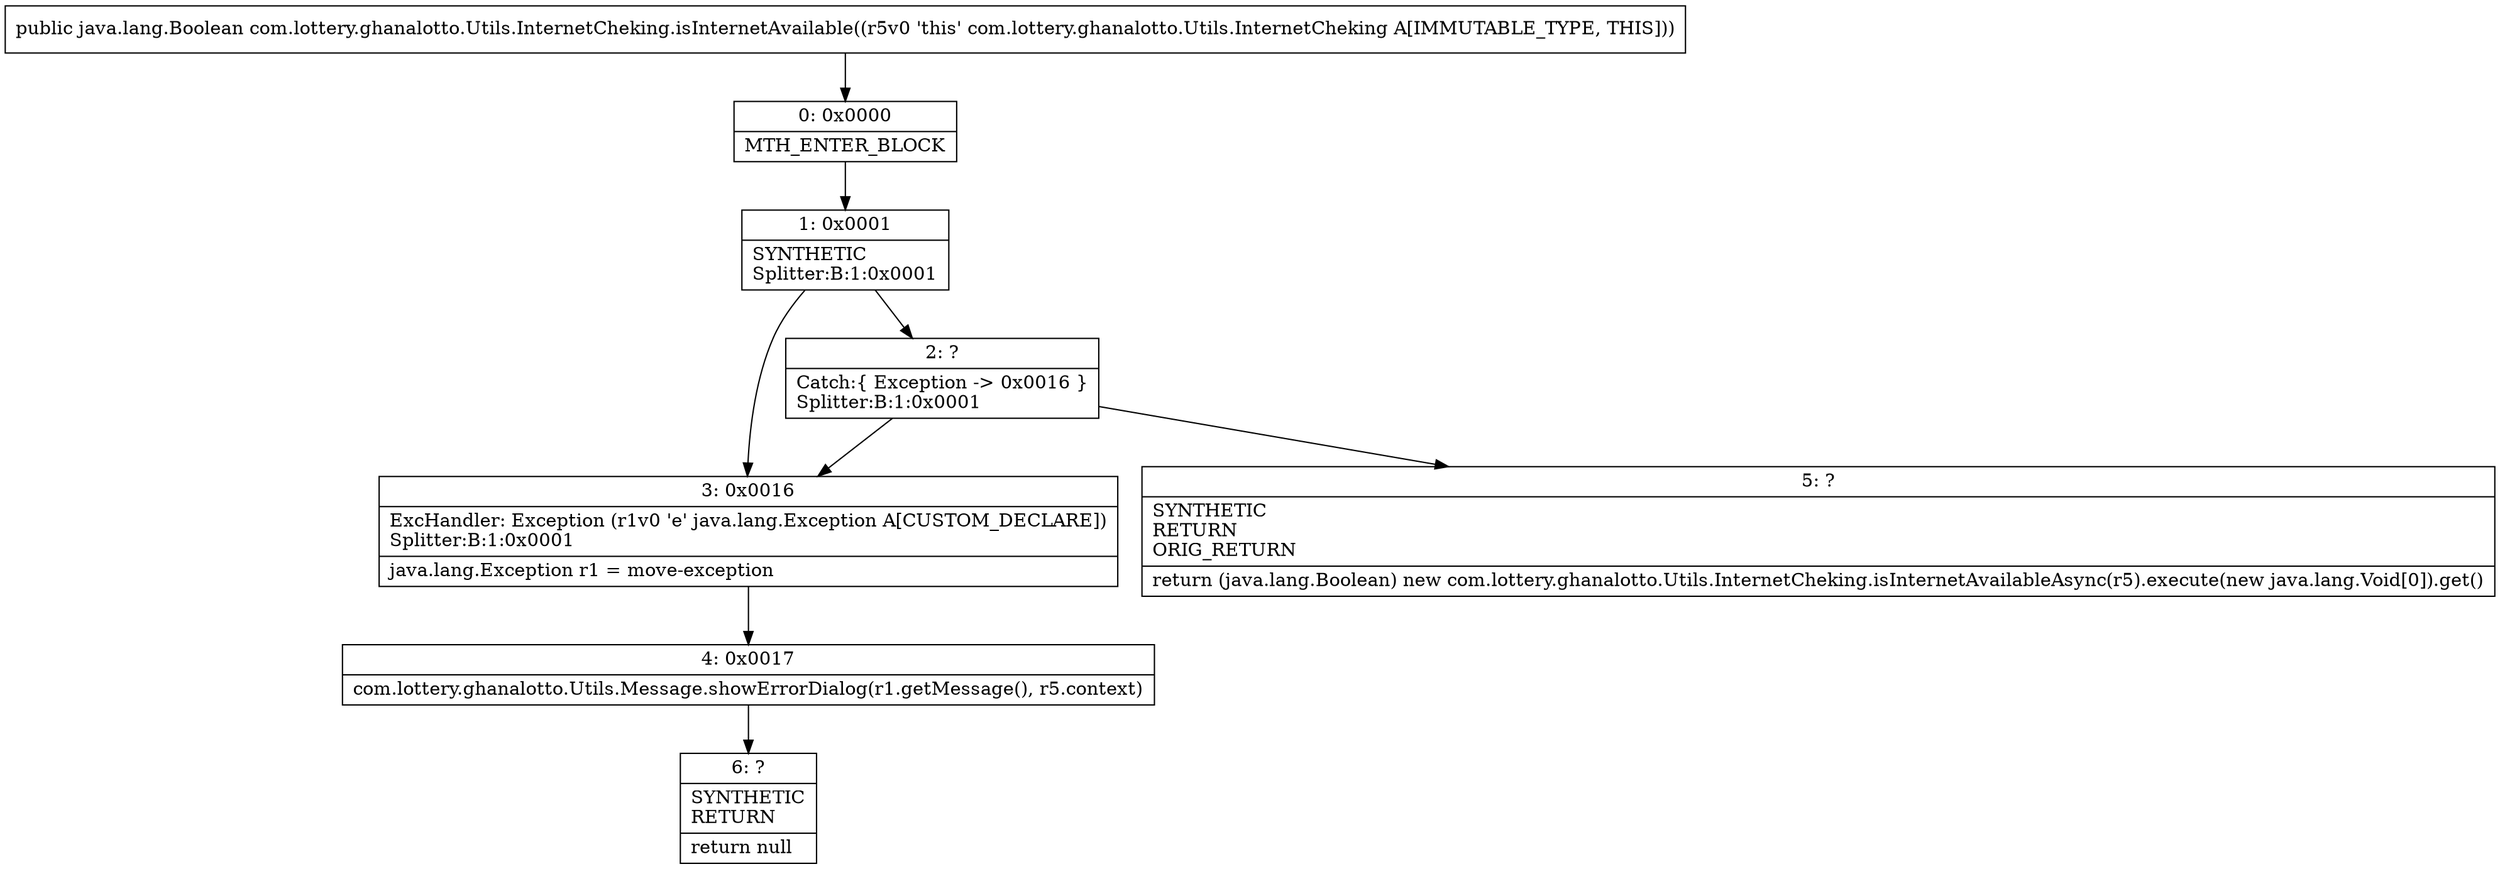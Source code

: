 digraph "CFG forcom.lottery.ghanalotto.Utils.InternetCheking.isInternetAvailable()Ljava\/lang\/Boolean;" {
Node_0 [shape=record,label="{0\:\ 0x0000|MTH_ENTER_BLOCK\l}"];
Node_1 [shape=record,label="{1\:\ 0x0001|SYNTHETIC\lSplitter:B:1:0x0001\l}"];
Node_2 [shape=record,label="{2\:\ ?|Catch:\{ Exception \-\> 0x0016 \}\lSplitter:B:1:0x0001\l}"];
Node_3 [shape=record,label="{3\:\ 0x0016|ExcHandler: Exception (r1v0 'e' java.lang.Exception A[CUSTOM_DECLARE])\lSplitter:B:1:0x0001\l|java.lang.Exception r1 = move\-exception\l}"];
Node_4 [shape=record,label="{4\:\ 0x0017|com.lottery.ghanalotto.Utils.Message.showErrorDialog(r1.getMessage(), r5.context)\l}"];
Node_5 [shape=record,label="{5\:\ ?|SYNTHETIC\lRETURN\lORIG_RETURN\l|return (java.lang.Boolean) new com.lottery.ghanalotto.Utils.InternetCheking.isInternetAvailableAsync(r5).execute(new java.lang.Void[0]).get()\l}"];
Node_6 [shape=record,label="{6\:\ ?|SYNTHETIC\lRETURN\l|return null\l}"];
MethodNode[shape=record,label="{public java.lang.Boolean com.lottery.ghanalotto.Utils.InternetCheking.isInternetAvailable((r5v0 'this' com.lottery.ghanalotto.Utils.InternetCheking A[IMMUTABLE_TYPE, THIS])) }"];
MethodNode -> Node_0;
Node_0 -> Node_1;
Node_1 -> Node_2;
Node_1 -> Node_3;
Node_2 -> Node_3;
Node_2 -> Node_5;
Node_3 -> Node_4;
Node_4 -> Node_6;
}

